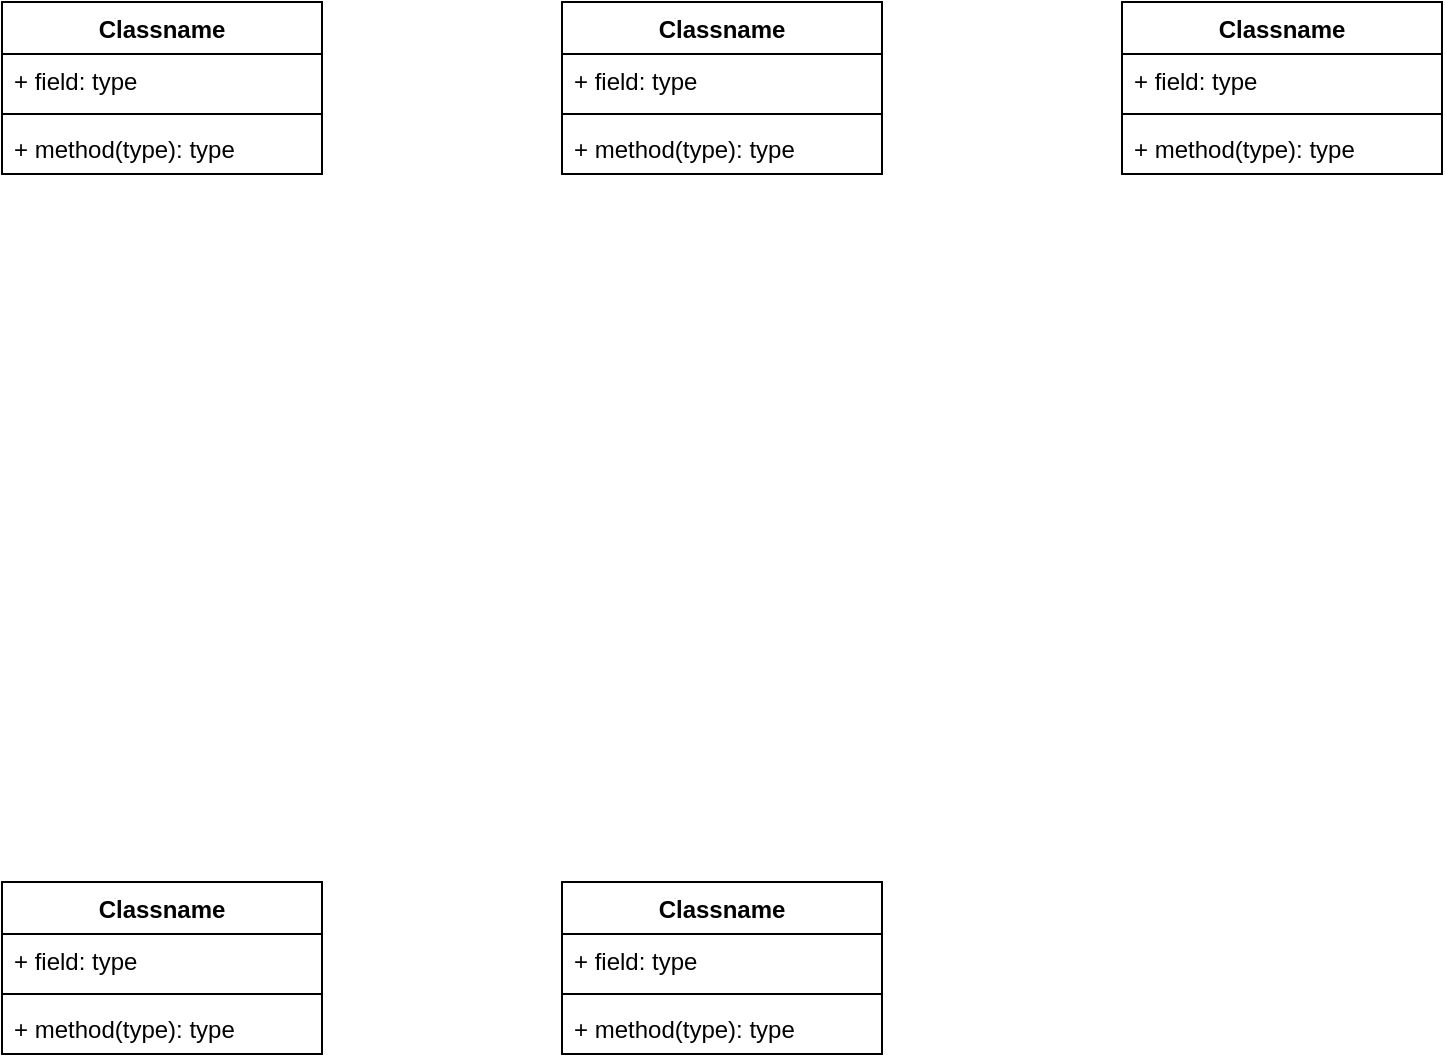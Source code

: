 <mxfile version="21.1.5" type="device">
  <diagram id="iAgpITnYpc6oV14jk1i1" name="Page-1">
    <mxGraphModel dx="1434" dy="764" grid="1" gridSize="10" guides="1" tooltips="1" connect="1" arrows="1" fold="1" page="1" pageScale="1" pageWidth="850" pageHeight="1100" math="0" shadow="0">
      <root>
        <mxCell id="0" />
        <mxCell id="1" parent="0" />
        <mxCell id="Dbm6p59UZtZps0MxOLi0-1" value="Classname" style="swimlane;fontStyle=1;align=center;verticalAlign=top;childLayout=stackLayout;horizontal=1;startSize=26;horizontalStack=0;resizeParent=1;resizeParentMax=0;resizeLast=0;collapsible=1;marginBottom=0;" parent="1" vertex="1">
          <mxGeometry x="40" y="40" width="160" height="86" as="geometry" />
        </mxCell>
        <mxCell id="Dbm6p59UZtZps0MxOLi0-2" value="+ field: type" style="text;strokeColor=none;fillColor=none;align=left;verticalAlign=top;spacingLeft=4;spacingRight=4;overflow=hidden;rotatable=0;points=[[0,0.5],[1,0.5]];portConstraint=eastwest;" parent="Dbm6p59UZtZps0MxOLi0-1" vertex="1">
          <mxGeometry y="26" width="160" height="26" as="geometry" />
        </mxCell>
        <mxCell id="Dbm6p59UZtZps0MxOLi0-3" value="" style="line;strokeWidth=1;fillColor=none;align=left;verticalAlign=middle;spacingTop=-1;spacingLeft=3;spacingRight=3;rotatable=0;labelPosition=right;points=[];portConstraint=eastwest;strokeColor=inherit;" parent="Dbm6p59UZtZps0MxOLi0-1" vertex="1">
          <mxGeometry y="52" width="160" height="8" as="geometry" />
        </mxCell>
        <mxCell id="Dbm6p59UZtZps0MxOLi0-4" value="+ method(type): type" style="text;strokeColor=none;fillColor=none;align=left;verticalAlign=top;spacingLeft=4;spacingRight=4;overflow=hidden;rotatable=0;points=[[0,0.5],[1,0.5]];portConstraint=eastwest;" parent="Dbm6p59UZtZps0MxOLi0-1" vertex="1">
          <mxGeometry y="60" width="160" height="26" as="geometry" />
        </mxCell>
        <mxCell id="Dbm6p59UZtZps0MxOLi0-5" value="Classname" style="swimlane;fontStyle=1;align=center;verticalAlign=top;childLayout=stackLayout;horizontal=1;startSize=26;horizontalStack=0;resizeParent=1;resizeParentMax=0;resizeLast=0;collapsible=1;marginBottom=0;" parent="1" vertex="1">
          <mxGeometry x="40" y="480" width="160" height="86" as="geometry" />
        </mxCell>
        <mxCell id="Dbm6p59UZtZps0MxOLi0-6" value="+ field: type" style="text;strokeColor=none;fillColor=none;align=left;verticalAlign=top;spacingLeft=4;spacingRight=4;overflow=hidden;rotatable=0;points=[[0,0.5],[1,0.5]];portConstraint=eastwest;" parent="Dbm6p59UZtZps0MxOLi0-5" vertex="1">
          <mxGeometry y="26" width="160" height="26" as="geometry" />
        </mxCell>
        <mxCell id="Dbm6p59UZtZps0MxOLi0-7" value="" style="line;strokeWidth=1;fillColor=none;align=left;verticalAlign=middle;spacingTop=-1;spacingLeft=3;spacingRight=3;rotatable=0;labelPosition=right;points=[];portConstraint=eastwest;strokeColor=inherit;" parent="Dbm6p59UZtZps0MxOLi0-5" vertex="1">
          <mxGeometry y="52" width="160" height="8" as="geometry" />
        </mxCell>
        <mxCell id="Dbm6p59UZtZps0MxOLi0-8" value="+ method(type): type" style="text;strokeColor=none;fillColor=none;align=left;verticalAlign=top;spacingLeft=4;spacingRight=4;overflow=hidden;rotatable=0;points=[[0,0.5],[1,0.5]];portConstraint=eastwest;" parent="Dbm6p59UZtZps0MxOLi0-5" vertex="1">
          <mxGeometry y="60" width="160" height="26" as="geometry" />
        </mxCell>
        <mxCell id="Dbm6p59UZtZps0MxOLi0-9" value="Classname" style="swimlane;fontStyle=1;align=center;verticalAlign=top;childLayout=stackLayout;horizontal=1;startSize=26;horizontalStack=0;resizeParent=1;resizeParentMax=0;resizeLast=0;collapsible=1;marginBottom=0;" parent="1" vertex="1">
          <mxGeometry x="320" y="40" width="160" height="86" as="geometry" />
        </mxCell>
        <mxCell id="Dbm6p59UZtZps0MxOLi0-10" value="+ field: type" style="text;strokeColor=none;fillColor=none;align=left;verticalAlign=top;spacingLeft=4;spacingRight=4;overflow=hidden;rotatable=0;points=[[0,0.5],[1,0.5]];portConstraint=eastwest;" parent="Dbm6p59UZtZps0MxOLi0-9" vertex="1">
          <mxGeometry y="26" width="160" height="26" as="geometry" />
        </mxCell>
        <mxCell id="Dbm6p59UZtZps0MxOLi0-11" value="" style="line;strokeWidth=1;fillColor=none;align=left;verticalAlign=middle;spacingTop=-1;spacingLeft=3;spacingRight=3;rotatable=0;labelPosition=right;points=[];portConstraint=eastwest;strokeColor=inherit;" parent="Dbm6p59UZtZps0MxOLi0-9" vertex="1">
          <mxGeometry y="52" width="160" height="8" as="geometry" />
        </mxCell>
        <mxCell id="Dbm6p59UZtZps0MxOLi0-12" value="+ method(type): type" style="text;strokeColor=none;fillColor=none;align=left;verticalAlign=top;spacingLeft=4;spacingRight=4;overflow=hidden;rotatable=0;points=[[0,0.5],[1,0.5]];portConstraint=eastwest;" parent="Dbm6p59UZtZps0MxOLi0-9" vertex="1">
          <mxGeometry y="60" width="160" height="26" as="geometry" />
        </mxCell>
        <mxCell id="Dbm6p59UZtZps0MxOLi0-13" value="Classname" style="swimlane;fontStyle=1;align=center;verticalAlign=top;childLayout=stackLayout;horizontal=1;startSize=26;horizontalStack=0;resizeParent=1;resizeParentMax=0;resizeLast=0;collapsible=1;marginBottom=0;" parent="1" vertex="1">
          <mxGeometry x="600" y="40" width="160" height="86" as="geometry" />
        </mxCell>
        <mxCell id="Dbm6p59UZtZps0MxOLi0-14" value="+ field: type" style="text;strokeColor=none;fillColor=none;align=left;verticalAlign=top;spacingLeft=4;spacingRight=4;overflow=hidden;rotatable=0;points=[[0,0.5],[1,0.5]];portConstraint=eastwest;" parent="Dbm6p59UZtZps0MxOLi0-13" vertex="1">
          <mxGeometry y="26" width="160" height="26" as="geometry" />
        </mxCell>
        <mxCell id="Dbm6p59UZtZps0MxOLi0-15" value="" style="line;strokeWidth=1;fillColor=none;align=left;verticalAlign=middle;spacingTop=-1;spacingLeft=3;spacingRight=3;rotatable=0;labelPosition=right;points=[];portConstraint=eastwest;strokeColor=inherit;" parent="Dbm6p59UZtZps0MxOLi0-13" vertex="1">
          <mxGeometry y="52" width="160" height="8" as="geometry" />
        </mxCell>
        <mxCell id="Dbm6p59UZtZps0MxOLi0-16" value="+ method(type): type" style="text;strokeColor=none;fillColor=none;align=left;verticalAlign=top;spacingLeft=4;spacingRight=4;overflow=hidden;rotatable=0;points=[[0,0.5],[1,0.5]];portConstraint=eastwest;" parent="Dbm6p59UZtZps0MxOLi0-13" vertex="1">
          <mxGeometry y="60" width="160" height="26" as="geometry" />
        </mxCell>
        <mxCell id="Dbm6p59UZtZps0MxOLi0-17" value="Classname" style="swimlane;fontStyle=1;align=center;verticalAlign=top;childLayout=stackLayout;horizontal=1;startSize=26;horizontalStack=0;resizeParent=1;resizeParentMax=0;resizeLast=0;collapsible=1;marginBottom=0;" parent="1" vertex="1">
          <mxGeometry x="320" y="480" width="160" height="86" as="geometry" />
        </mxCell>
        <mxCell id="Dbm6p59UZtZps0MxOLi0-18" value="+ field: type" style="text;strokeColor=none;fillColor=none;align=left;verticalAlign=top;spacingLeft=4;spacingRight=4;overflow=hidden;rotatable=0;points=[[0,0.5],[1,0.5]];portConstraint=eastwest;" parent="Dbm6p59UZtZps0MxOLi0-17" vertex="1">
          <mxGeometry y="26" width="160" height="26" as="geometry" />
        </mxCell>
        <mxCell id="Dbm6p59UZtZps0MxOLi0-19" value="" style="line;strokeWidth=1;fillColor=none;align=left;verticalAlign=middle;spacingTop=-1;spacingLeft=3;spacingRight=3;rotatable=0;labelPosition=right;points=[];portConstraint=eastwest;strokeColor=inherit;" parent="Dbm6p59UZtZps0MxOLi0-17" vertex="1">
          <mxGeometry y="52" width="160" height="8" as="geometry" />
        </mxCell>
        <mxCell id="Dbm6p59UZtZps0MxOLi0-20" value="+ method(type): type" style="text;strokeColor=none;fillColor=none;align=left;verticalAlign=top;spacingLeft=4;spacingRight=4;overflow=hidden;rotatable=0;points=[[0,0.5],[1,0.5]];portConstraint=eastwest;" parent="Dbm6p59UZtZps0MxOLi0-17" vertex="1">
          <mxGeometry y="60" width="160" height="26" as="geometry" />
        </mxCell>
      </root>
    </mxGraphModel>
  </diagram>
</mxfile>
